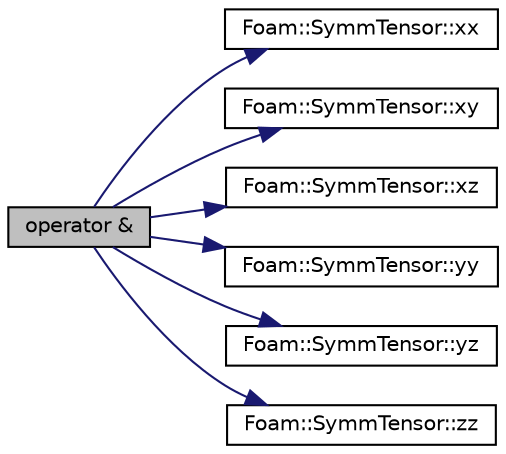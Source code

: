 digraph "operator &amp;"
{
  bgcolor="transparent";
  edge [fontname="Helvetica",fontsize="10",labelfontname="Helvetica",labelfontsize="10"];
  node [fontname="Helvetica",fontsize="10",shape=record];
  rankdir="LR";
  Node140779 [label="operator &",height=0.2,width=0.4,color="black", fillcolor="grey75", style="filled", fontcolor="black"];
  Node140779 -> Node140780 [color="midnightblue",fontsize="10",style="solid",fontname="Helvetica"];
  Node140780 [label="Foam::SymmTensor::xx",height=0.2,width=0.4,color="black",URL="$a29577.html#a1b97c7c1ed81b4fb23da8dcb71a8cd2a"];
  Node140779 -> Node140781 [color="midnightblue",fontsize="10",style="solid",fontname="Helvetica"];
  Node140781 [label="Foam::SymmTensor::xy",height=0.2,width=0.4,color="black",URL="$a29577.html#aab470ae2a5eeac8c33a7b6abac6b39b3"];
  Node140779 -> Node140782 [color="midnightblue",fontsize="10",style="solid",fontname="Helvetica"];
  Node140782 [label="Foam::SymmTensor::xz",height=0.2,width=0.4,color="black",URL="$a29577.html#a6c0a9bc605f3cfdfb3307b3dcf136f60"];
  Node140779 -> Node140783 [color="midnightblue",fontsize="10",style="solid",fontname="Helvetica"];
  Node140783 [label="Foam::SymmTensor::yy",height=0.2,width=0.4,color="black",URL="$a29577.html#aba9d77023a5662b9c2d3639d5de555a0"];
  Node140779 -> Node140784 [color="midnightblue",fontsize="10",style="solid",fontname="Helvetica"];
  Node140784 [label="Foam::SymmTensor::yz",height=0.2,width=0.4,color="black",URL="$a29577.html#a4a98b51ba7019e1cfffae8d321a823df"];
  Node140779 -> Node140785 [color="midnightblue",fontsize="10",style="solid",fontname="Helvetica"];
  Node140785 [label="Foam::SymmTensor::zz",height=0.2,width=0.4,color="black",URL="$a29577.html#a831c4848d01bfcc8d717b7ef92f2cd4b"];
}
